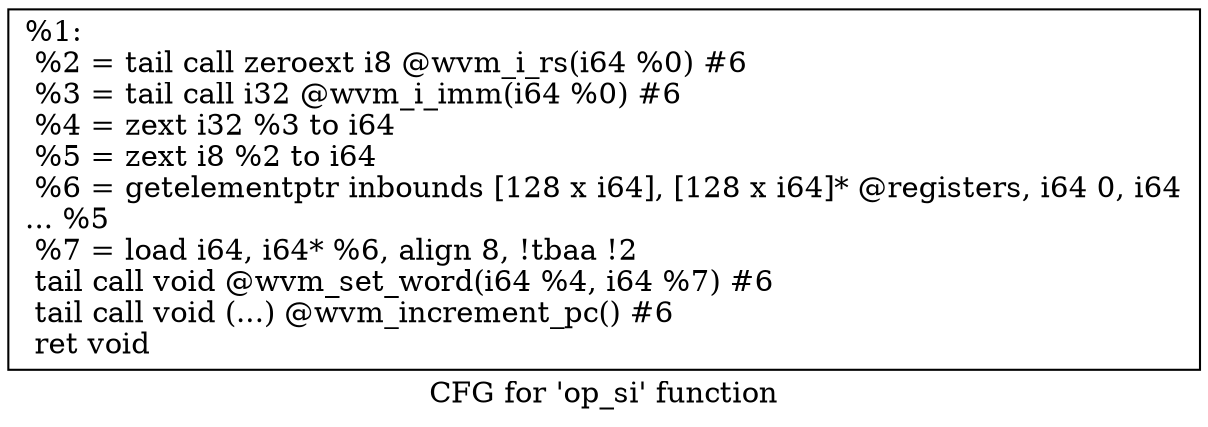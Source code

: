 digraph "CFG for 'op_si' function" {
	label="CFG for 'op_si' function";

	Node0x7f8ef0d3f740 [shape=record,label="{%1:\l  %2 = tail call zeroext i8 @wvm_i_rs(i64 %0) #6\l  %3 = tail call i32 @wvm_i_imm(i64 %0) #6\l  %4 = zext i32 %3 to i64\l  %5 = zext i8 %2 to i64\l  %6 = getelementptr inbounds [128 x i64], [128 x i64]* @registers, i64 0, i64\l... %5\l  %7 = load i64, i64* %6, align 8, !tbaa !2\l  tail call void @wvm_set_word(i64 %4, i64 %7) #6\l  tail call void (...) @wvm_increment_pc() #6\l  ret void\l}"];
}
